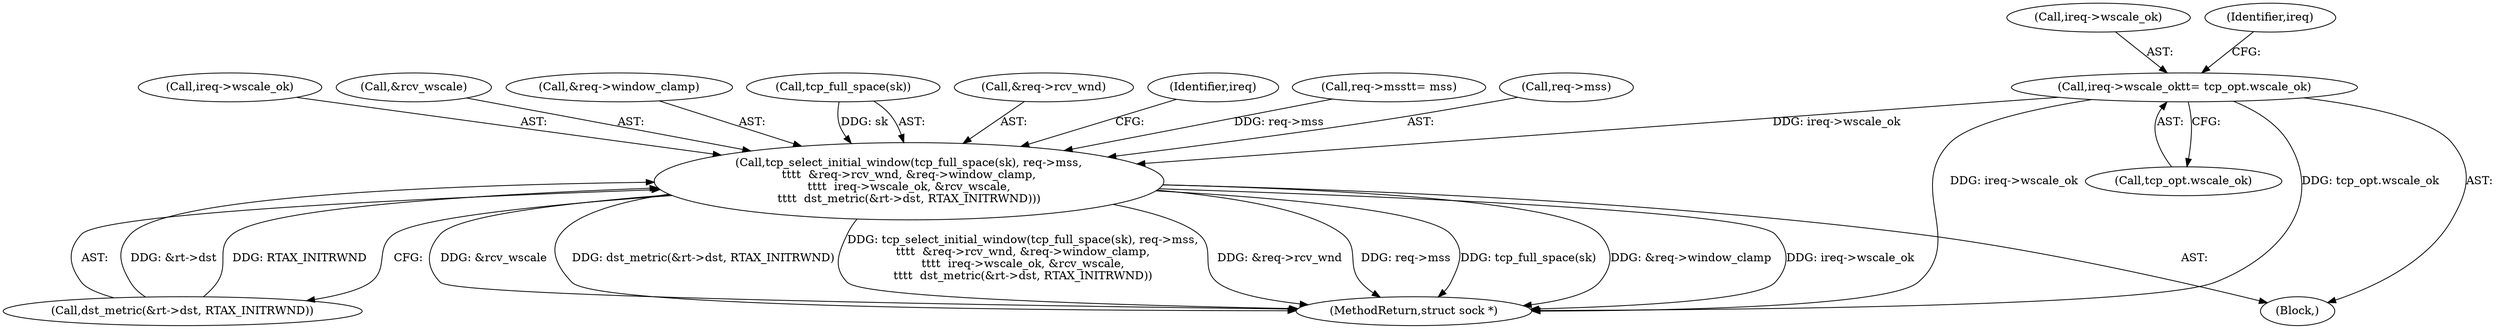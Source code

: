 digraph "0_linux_f6d8bd051c391c1c0458a30b2a7abcd939329259_28@pointer" {
"1000286" [label="(Call,ireq->wscale_ok\t\t= tcp_opt.wscale_ok)"];
"1000437" [label="(Call,tcp_select_initial_window(tcp_full_space(sk), req->mss,\n\t\t\t\t  &req->rcv_wnd, &req->window_clamp,\n\t\t\t\t  ireq->wscale_ok, &rcv_wscale,\n\t\t\t\t  dst_metric(&rt->dst, RTAX_INITRWND)))"];
"1000443" [label="(Call,&req->rcv_wnd)"];
"1000109" [label="(Block,)"];
"1000464" [label="(Identifier,ireq)"];
"1000437" [label="(Call,tcp_select_initial_window(tcp_full_space(sk), req->mss,\n\t\t\t\t  &req->rcv_wnd, &req->window_clamp,\n\t\t\t\t  ireq->wscale_ok, &rcv_wscale,\n\t\t\t\t  dst_metric(&rt->dst, RTAX_INITRWND)))"];
"1000232" [label="(Call,req->mss\t\t= mss)"];
"1000287" [label="(Call,ireq->wscale_ok)"];
"1000440" [label="(Call,req->mss)"];
"1000438" [label="(Call,tcp_full_space(sk))"];
"1000456" [label="(Call,dst_metric(&rt->dst, RTAX_INITRWND))"];
"1000480" [label="(MethodReturn,struct sock *)"];
"1000451" [label="(Call,ireq->wscale_ok)"];
"1000454" [label="(Call,&rcv_wscale)"];
"1000290" [label="(Call,tcp_opt.wscale_ok)"];
"1000295" [label="(Identifier,ireq)"];
"1000447" [label="(Call,&req->window_clamp)"];
"1000286" [label="(Call,ireq->wscale_ok\t\t= tcp_opt.wscale_ok)"];
"1000286" -> "1000109"  [label="AST: "];
"1000286" -> "1000290"  [label="CFG: "];
"1000287" -> "1000286"  [label="AST: "];
"1000290" -> "1000286"  [label="AST: "];
"1000295" -> "1000286"  [label="CFG: "];
"1000286" -> "1000480"  [label="DDG: tcp_opt.wscale_ok"];
"1000286" -> "1000480"  [label="DDG: ireq->wscale_ok"];
"1000286" -> "1000437"  [label="DDG: ireq->wscale_ok"];
"1000437" -> "1000109"  [label="AST: "];
"1000437" -> "1000456"  [label="CFG: "];
"1000438" -> "1000437"  [label="AST: "];
"1000440" -> "1000437"  [label="AST: "];
"1000443" -> "1000437"  [label="AST: "];
"1000447" -> "1000437"  [label="AST: "];
"1000451" -> "1000437"  [label="AST: "];
"1000454" -> "1000437"  [label="AST: "];
"1000456" -> "1000437"  [label="AST: "];
"1000464" -> "1000437"  [label="CFG: "];
"1000437" -> "1000480"  [label="DDG: tcp_select_initial_window(tcp_full_space(sk), req->mss,\n\t\t\t\t  &req->rcv_wnd, &req->window_clamp,\n\t\t\t\t  ireq->wscale_ok, &rcv_wscale,\n\t\t\t\t  dst_metric(&rt->dst, RTAX_INITRWND))"];
"1000437" -> "1000480"  [label="DDG: &req->rcv_wnd"];
"1000437" -> "1000480"  [label="DDG: req->mss"];
"1000437" -> "1000480"  [label="DDG: tcp_full_space(sk)"];
"1000437" -> "1000480"  [label="DDG: &req->window_clamp"];
"1000437" -> "1000480"  [label="DDG: ireq->wscale_ok"];
"1000437" -> "1000480"  [label="DDG: &rcv_wscale"];
"1000437" -> "1000480"  [label="DDG: dst_metric(&rt->dst, RTAX_INITRWND)"];
"1000438" -> "1000437"  [label="DDG: sk"];
"1000232" -> "1000437"  [label="DDG: req->mss"];
"1000456" -> "1000437"  [label="DDG: &rt->dst"];
"1000456" -> "1000437"  [label="DDG: RTAX_INITRWND"];
}
